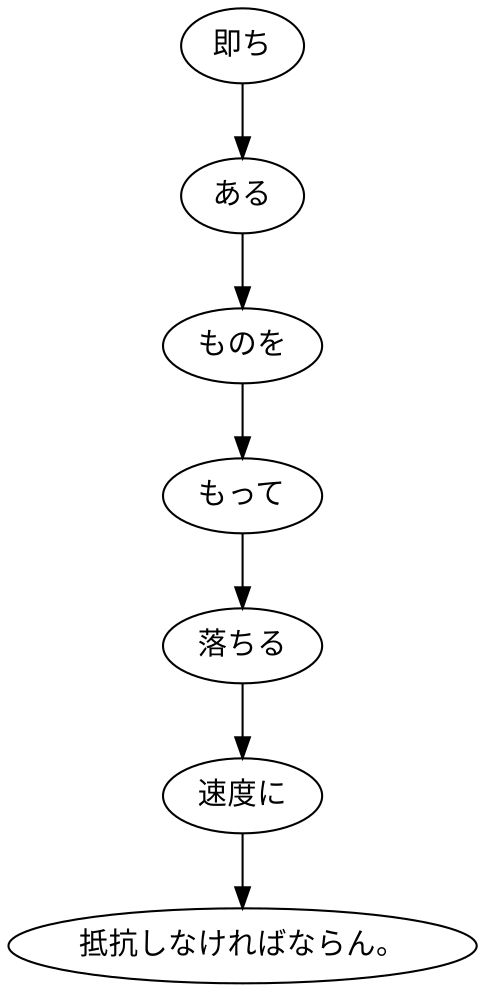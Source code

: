 digraph graph4104 {
	node0 [label="即ち"];
	node1 [label="ある"];
	node2 [label="ものを"];
	node3 [label="もって"];
	node4 [label="落ちる"];
	node5 [label="速度に"];
	node6 [label="抵抗しなければならん。"];
	node0 -> node1;
	node1 -> node2;
	node2 -> node3;
	node3 -> node4;
	node4 -> node5;
	node5 -> node6;
}
